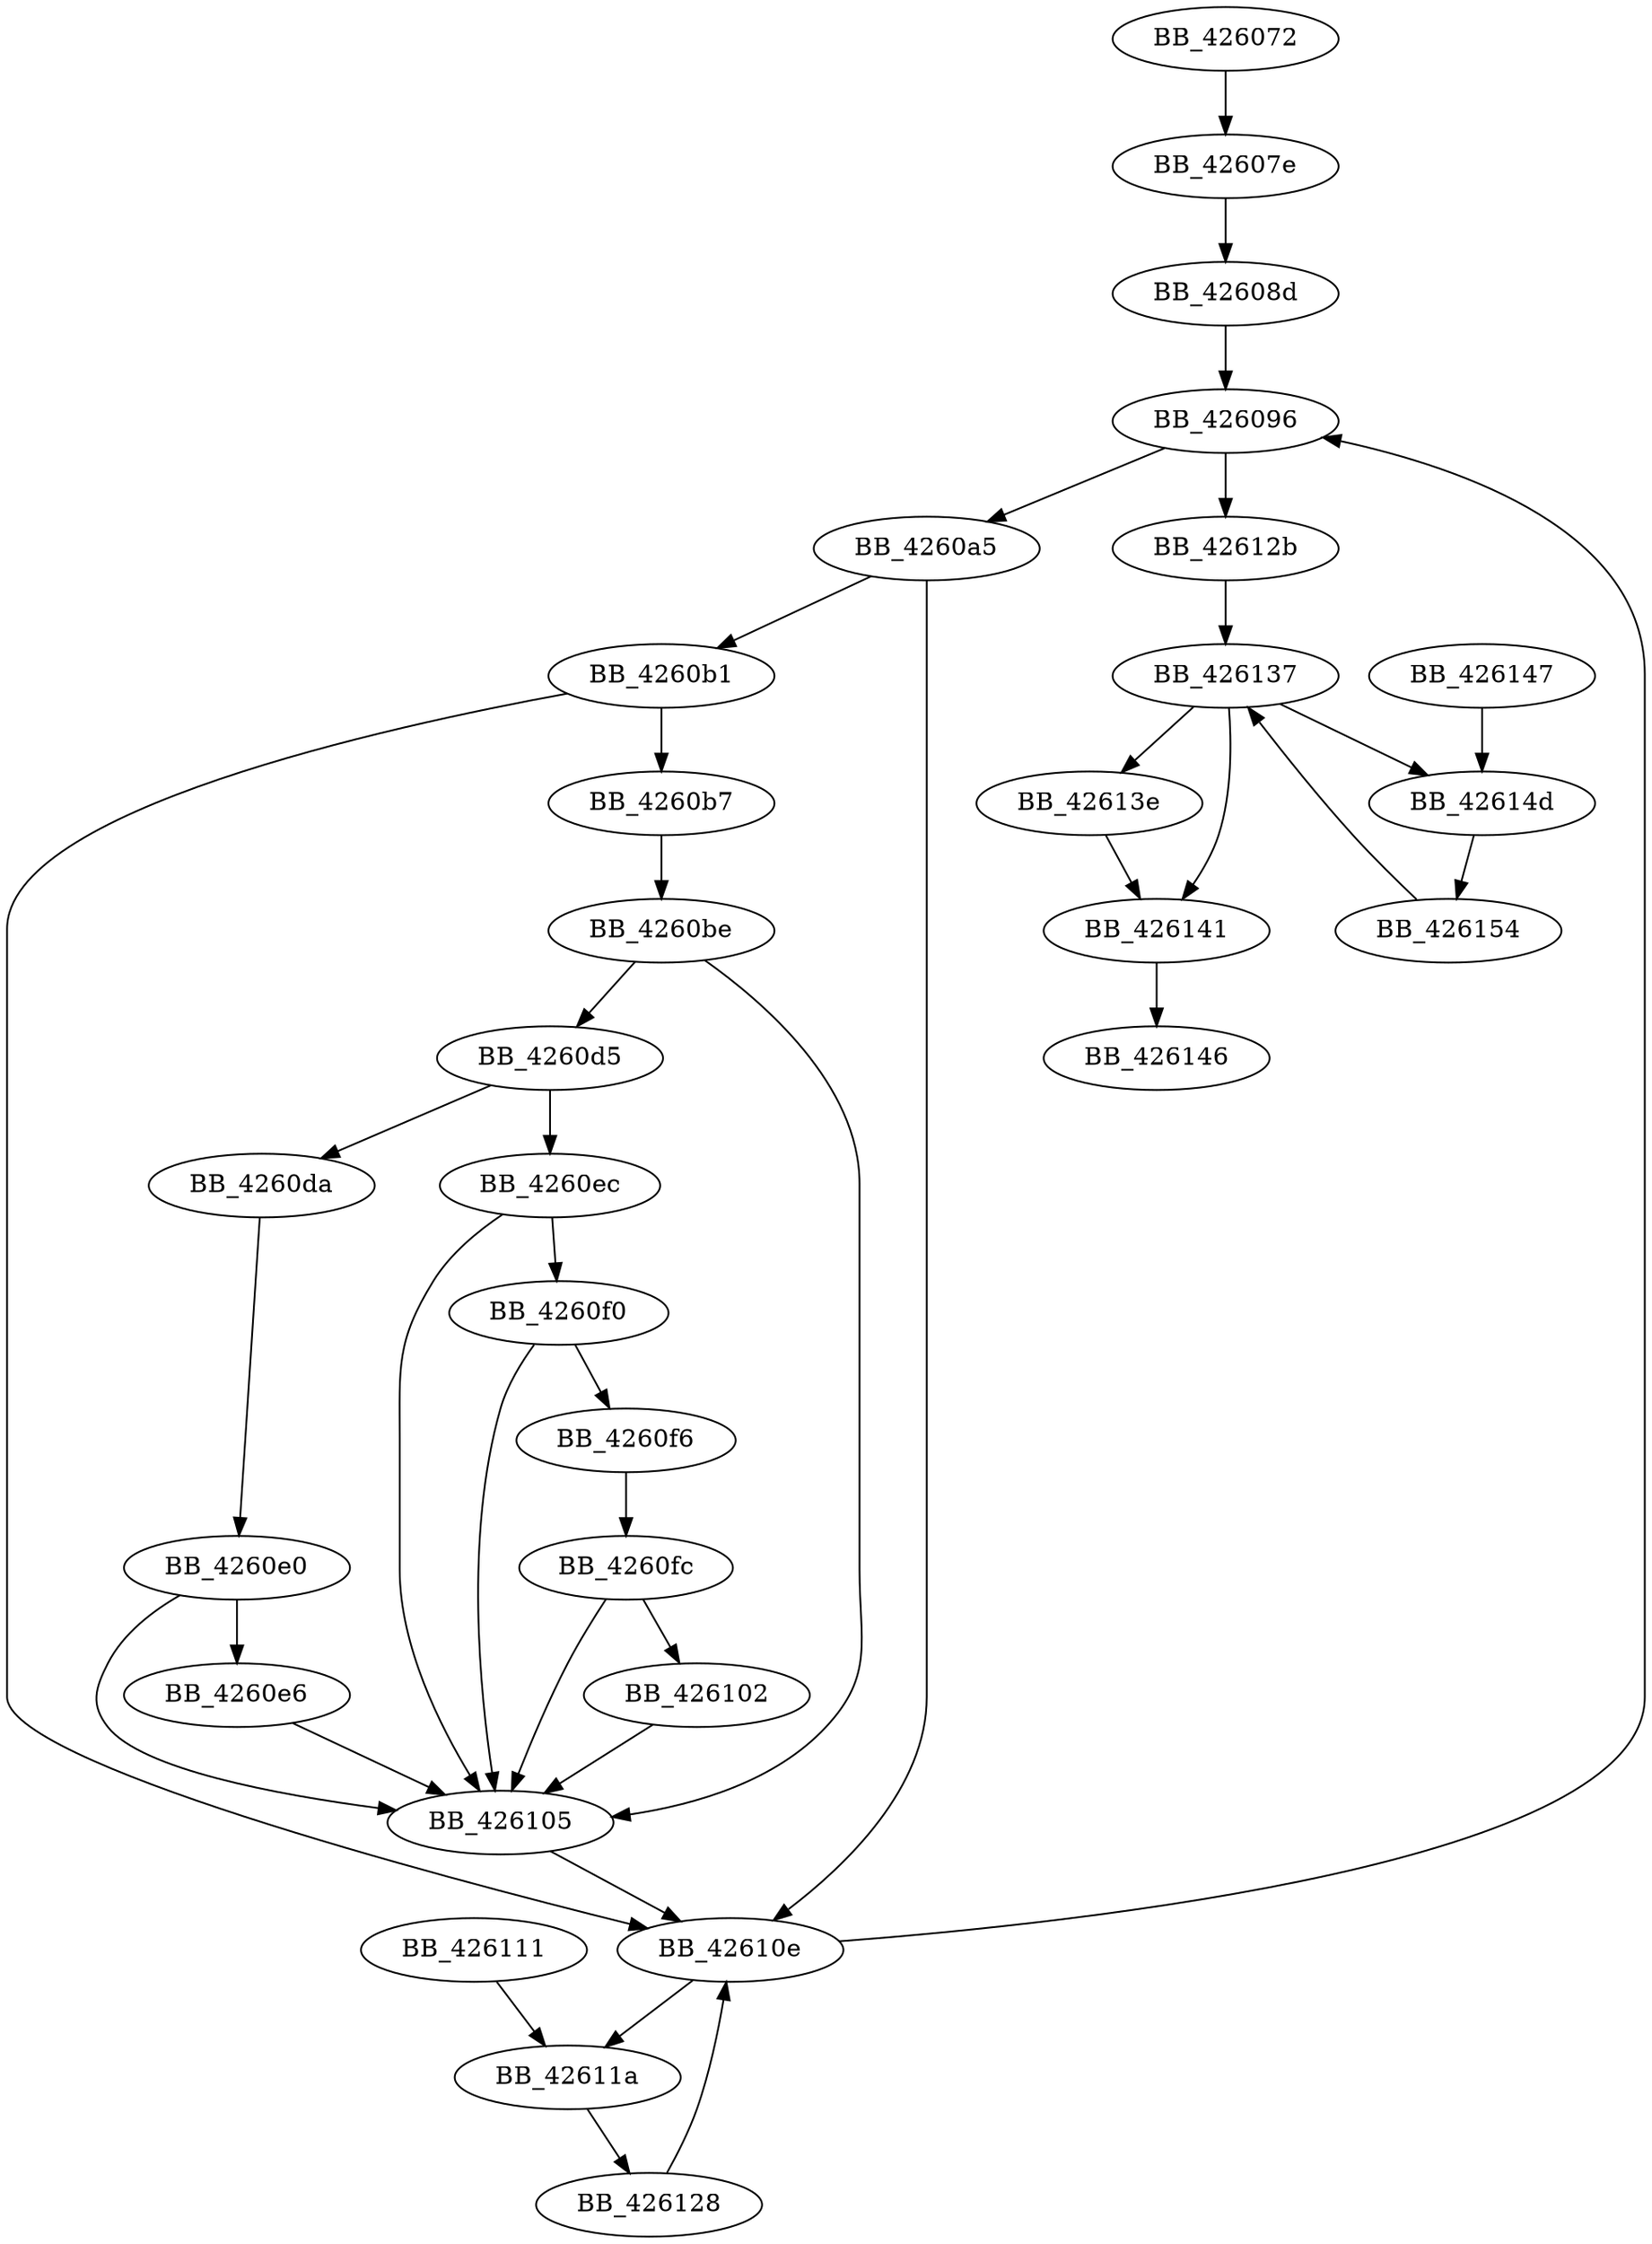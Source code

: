 DiGraph _flsall{
BB_426072->BB_42607e
BB_42607e->BB_42608d
BB_42608d->BB_426096
BB_426096->BB_4260a5
BB_426096->BB_42612b
BB_4260a5->BB_4260b1
BB_4260a5->BB_42610e
BB_4260b1->BB_4260b7
BB_4260b1->BB_42610e
BB_4260b7->BB_4260be
BB_4260be->BB_4260d5
BB_4260be->BB_426105
BB_4260d5->BB_4260da
BB_4260d5->BB_4260ec
BB_4260da->BB_4260e0
BB_4260e0->BB_4260e6
BB_4260e0->BB_426105
BB_4260e6->BB_426105
BB_4260ec->BB_4260f0
BB_4260ec->BB_426105
BB_4260f0->BB_4260f6
BB_4260f0->BB_426105
BB_4260f6->BB_4260fc
BB_4260fc->BB_426102
BB_4260fc->BB_426105
BB_426102->BB_426105
BB_426105->BB_42610e
BB_42610e->BB_426096
BB_42610e->BB_42611a
BB_426111->BB_42611a
BB_42611a->BB_426128
BB_426128->BB_42610e
BB_42612b->BB_426137
BB_426137->BB_42613e
BB_426137->BB_426141
BB_426137->BB_42614d
BB_42613e->BB_426141
BB_426141->BB_426146
BB_426147->BB_42614d
BB_42614d->BB_426154
BB_426154->BB_426137
}
